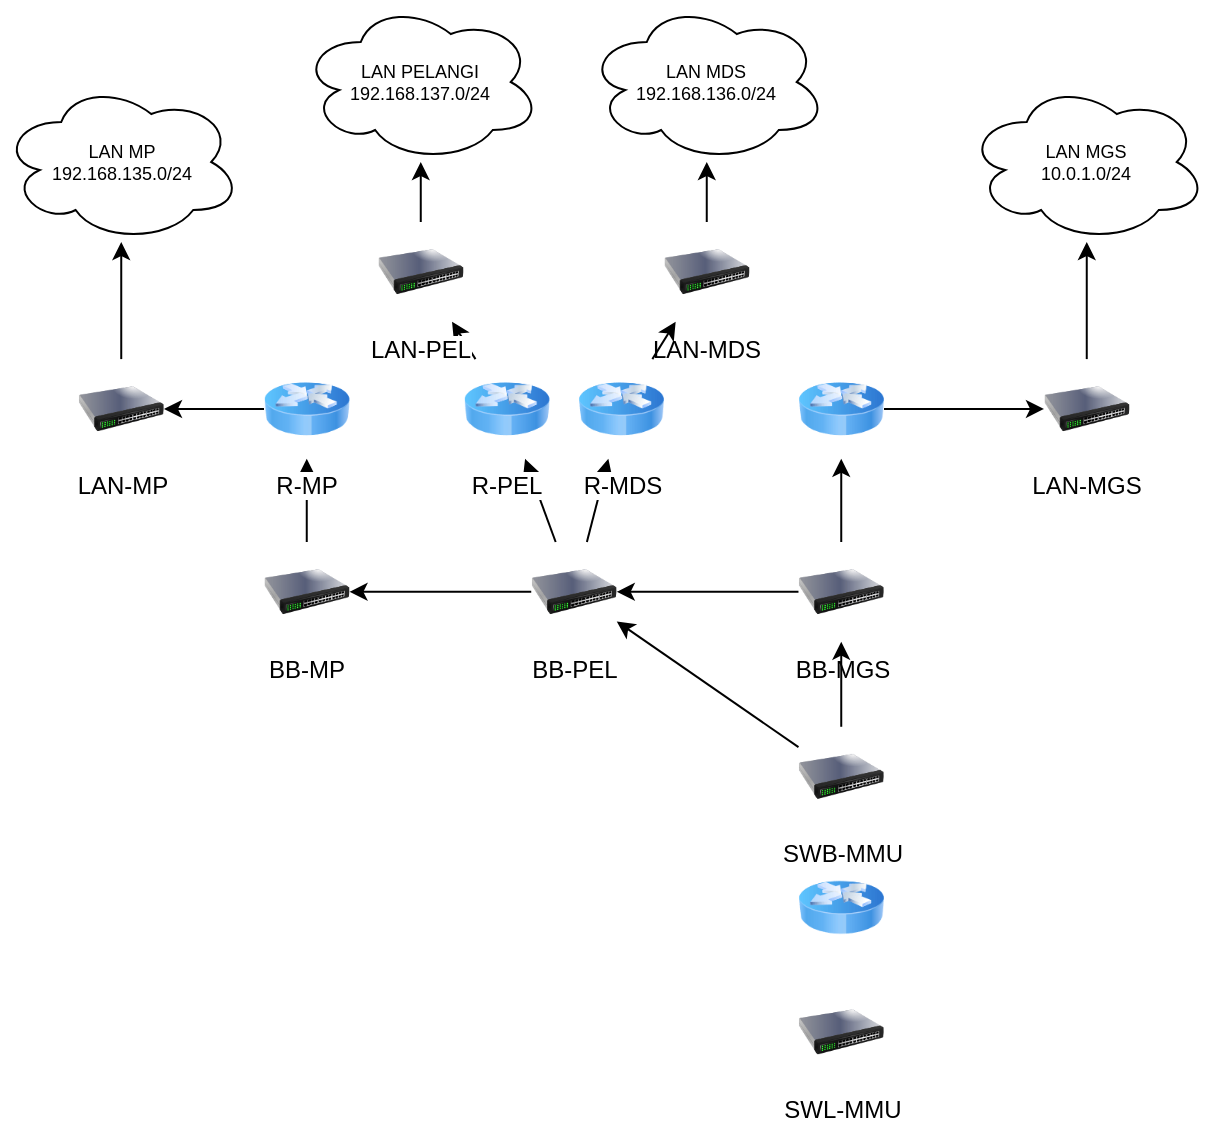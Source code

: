 <mxfile version="22.0.3" type="github">
  <diagram name="Page-1" id="7uUNHB3D6bnJ25_Q-u6E">
    <mxGraphModel dx="548" dy="309" grid="1" gridSize="10" guides="1" tooltips="1" connect="1" arrows="1" fold="1" page="1" pageScale="1" pageWidth="1100" pageHeight="850" math="0" shadow="0">
      <root>
        <mxCell id="0" />
        <mxCell id="1" parent="0" />
        <mxCell id="XazhhFK-lQimcf8I5ejK-28" value="LAN MP&lt;br style=&quot;font-size: 9px;&quot;&gt;192.168.135.0/24" style="ellipse;shape=cloud;whiteSpace=wrap;html=1;fontSize=9;" vertex="1" parent="1">
          <mxGeometry x="318.62" y="190.0" width="120" height="80" as="geometry" />
        </mxCell>
        <mxCell id="XazhhFK-lQimcf8I5ejK-29" value="LAN PELANGI&lt;br style=&quot;font-size: 9px;&quot;&gt;192.168.137.0/24" style="ellipse;shape=cloud;whiteSpace=wrap;html=1;fontSize=9;" vertex="1" parent="1">
          <mxGeometry x="468.38" y="150" width="120" height="80" as="geometry" />
        </mxCell>
        <mxCell id="XazhhFK-lQimcf8I5ejK-1" value="SWB-MMU" style="image;html=1;image=img/lib/clip_art/networking/Switch_128x128.png" vertex="1" parent="1">
          <mxGeometry x="717.241" y="512.391" width="42.759" height="49.855" as="geometry" />
        </mxCell>
        <mxCell id="XazhhFK-lQimcf8I5ejK-33" style="edgeStyle=none;rounded=0;orthogonalLoop=1;jettySize=auto;html=1;" edge="1" parent="1" source="XazhhFK-lQimcf8I5ejK-2" target="XazhhFK-lQimcf8I5ejK-19">
          <mxGeometry relative="1" as="geometry" />
        </mxCell>
        <mxCell id="XazhhFK-lQimcf8I5ejK-47" style="edgeStyle=none;rounded=0;orthogonalLoop=1;jettySize=auto;html=1;" edge="1" parent="1" source="XazhhFK-lQimcf8I5ejK-2" target="XazhhFK-lQimcf8I5ejK-46">
          <mxGeometry relative="1" as="geometry" />
        </mxCell>
        <mxCell id="XazhhFK-lQimcf8I5ejK-2" value="BB-PEL" style="image;html=1;image=img/lib/clip_art/networking/Switch_128x128.png" vertex="1" parent="1">
          <mxGeometry x="583.621" y="420.0" width="42.759" height="49.855" as="geometry" />
        </mxCell>
        <mxCell id="XazhhFK-lQimcf8I5ejK-13" style="edgeStyle=none;rounded=0;orthogonalLoop=1;jettySize=auto;html=1;" edge="1" parent="1" source="XazhhFK-lQimcf8I5ejK-1" target="XazhhFK-lQimcf8I5ejK-2">
          <mxGeometry relative="1" as="geometry" />
        </mxCell>
        <mxCell id="XazhhFK-lQimcf8I5ejK-15" style="edgeStyle=none;rounded=0;orthogonalLoop=1;jettySize=auto;html=1;" edge="1" parent="1" source="XazhhFK-lQimcf8I5ejK-3" target="XazhhFK-lQimcf8I5ejK-2">
          <mxGeometry relative="1" as="geometry" />
        </mxCell>
        <mxCell id="XazhhFK-lQimcf8I5ejK-34" style="edgeStyle=none;rounded=0;orthogonalLoop=1;jettySize=auto;html=1;" edge="1" parent="1" source="XazhhFK-lQimcf8I5ejK-3" target="XazhhFK-lQimcf8I5ejK-22">
          <mxGeometry relative="1" as="geometry" />
        </mxCell>
        <mxCell id="XazhhFK-lQimcf8I5ejK-3" value="BB-MGS" style="image;html=1;image=img/lib/clip_art/networking/Switch_128x128.png" vertex="1" parent="1">
          <mxGeometry x="717.241" y="420.0" width="42.759" height="49.855" as="geometry" />
        </mxCell>
        <mxCell id="XazhhFK-lQimcf8I5ejK-14" style="edgeStyle=none;rounded=0;orthogonalLoop=1;jettySize=auto;html=1;" edge="1" parent="1" source="XazhhFK-lQimcf8I5ejK-1" target="XazhhFK-lQimcf8I5ejK-3">
          <mxGeometry relative="1" as="geometry" />
        </mxCell>
        <mxCell id="XazhhFK-lQimcf8I5ejK-32" style="edgeStyle=none;rounded=0;orthogonalLoop=1;jettySize=auto;html=1;" edge="1" parent="1" source="XazhhFK-lQimcf8I5ejK-4" target="XazhhFK-lQimcf8I5ejK-21">
          <mxGeometry relative="1" as="geometry" />
        </mxCell>
        <mxCell id="XazhhFK-lQimcf8I5ejK-4" value="BB-MP" style="image;html=1;image=img/lib/clip_art/networking/Switch_128x128.png" vertex="1" parent="1">
          <mxGeometry x="450" y="420.0" width="42.759" height="49.855" as="geometry" />
        </mxCell>
        <mxCell id="XazhhFK-lQimcf8I5ejK-16" style="edgeStyle=none;rounded=0;orthogonalLoop=1;jettySize=auto;html=1;" edge="1" parent="1" source="XazhhFK-lQimcf8I5ejK-2" target="XazhhFK-lQimcf8I5ejK-4">
          <mxGeometry relative="1" as="geometry" />
        </mxCell>
        <mxCell id="XazhhFK-lQimcf8I5ejK-40" style="edgeStyle=none;rounded=0;orthogonalLoop=1;jettySize=auto;html=1;" edge="1" parent="1" source="XazhhFK-lQimcf8I5ejK-19" target="XazhhFK-lQimcf8I5ejK-35">
          <mxGeometry relative="1" as="geometry" />
        </mxCell>
        <mxCell id="XazhhFK-lQimcf8I5ejK-19" value="R-PEL" style="image;html=1;image=img/lib/clip_art/networking/Router_Icon_128x128.png" vertex="1" parent="1">
          <mxGeometry x="550.001" y="328.551" width="42.759" height="49.855" as="geometry" />
        </mxCell>
        <mxCell id="XazhhFK-lQimcf8I5ejK-20" value="" style="image;html=1;image=img/lib/clip_art/networking/Router_Icon_128x128.png" vertex="1" parent="1">
          <mxGeometry x="717.241" y="577.826" width="42.759" height="49.855" as="geometry" />
        </mxCell>
        <mxCell id="XazhhFK-lQimcf8I5ejK-31" style="edgeStyle=none;rounded=0;orthogonalLoop=1;jettySize=auto;html=1;" edge="1" parent="1" source="XazhhFK-lQimcf8I5ejK-21" target="XazhhFK-lQimcf8I5ejK-23">
          <mxGeometry relative="1" as="geometry" />
        </mxCell>
        <mxCell id="XazhhFK-lQimcf8I5ejK-21" value="R-MP" style="image;html=1;image=img/lib/clip_art/networking/Router_Icon_128x128.png" vertex="1" parent="1">
          <mxGeometry x="450" y="328.551" width="42.759" height="49.855" as="geometry" />
        </mxCell>
        <mxCell id="XazhhFK-lQimcf8I5ejK-41" value="" style="edgeStyle=none;rounded=0;orthogonalLoop=1;jettySize=auto;html=1;" edge="1" parent="1" source="XazhhFK-lQimcf8I5ejK-22" target="XazhhFK-lQimcf8I5ejK-25">
          <mxGeometry relative="1" as="geometry" />
        </mxCell>
        <mxCell id="XazhhFK-lQimcf8I5ejK-22" value="" style="image;html=1;image=img/lib/clip_art/networking/Router_Icon_128x128.png" vertex="1" parent="1">
          <mxGeometry x="717.241" y="328.551" width="42.759" height="49.855" as="geometry" />
        </mxCell>
        <mxCell id="XazhhFK-lQimcf8I5ejK-23" value="LAN-MP" style="image;html=1;image=img/lib/clip_art/networking/Switch_128x128.png" vertex="1" parent="1">
          <mxGeometry x="357.24" y="328.55" width="42.759" height="49.855" as="geometry" />
        </mxCell>
        <mxCell id="XazhhFK-lQimcf8I5ejK-38" value="" style="edgeStyle=none;rounded=0;orthogonalLoop=1;jettySize=auto;html=1;" edge="1" parent="1" source="XazhhFK-lQimcf8I5ejK-24" target="XazhhFK-lQimcf8I5ejK-37">
          <mxGeometry relative="1" as="geometry" />
        </mxCell>
        <mxCell id="XazhhFK-lQimcf8I5ejK-24" value="LAN-MDS" style="image;html=1;image=img/lib/clip_art/networking/Switch_128x128.png" vertex="1" parent="1">
          <mxGeometry x="650.001" y="260" width="42.759" height="49.855" as="geometry" />
        </mxCell>
        <mxCell id="XazhhFK-lQimcf8I5ejK-25" value="LAN-MGS" style="image;html=1;image=img/lib/clip_art/networking/Switch_128x128.png" vertex="1" parent="1">
          <mxGeometry x="840.001" y="328.55" width="42.759" height="49.855" as="geometry" />
        </mxCell>
        <mxCell id="XazhhFK-lQimcf8I5ejK-26" value="SWL-MMU" style="image;html=1;image=img/lib/clip_art/networking/Switch_128x128.png" vertex="1" parent="1">
          <mxGeometry x="717.241" y="640.145" width="42.759" height="49.855" as="geometry" />
        </mxCell>
        <mxCell id="XazhhFK-lQimcf8I5ejK-30" style="edgeStyle=none;rounded=0;orthogonalLoop=1;jettySize=auto;html=1;" edge="1" parent="1" source="XazhhFK-lQimcf8I5ejK-23" target="XazhhFK-lQimcf8I5ejK-28">
          <mxGeometry relative="1" as="geometry" />
        </mxCell>
        <mxCell id="XazhhFK-lQimcf8I5ejK-36" style="edgeStyle=none;rounded=0;orthogonalLoop=1;jettySize=auto;html=1;" edge="1" parent="1" source="XazhhFK-lQimcf8I5ejK-35" target="XazhhFK-lQimcf8I5ejK-29">
          <mxGeometry relative="1" as="geometry" />
        </mxCell>
        <mxCell id="XazhhFK-lQimcf8I5ejK-35" value="LAN-PEL" style="image;html=1;image=img/lib/clip_art/networking/Switch_128x128.png" vertex="1" parent="1">
          <mxGeometry x="507.001" y="260" width="42.759" height="49.855" as="geometry" />
        </mxCell>
        <mxCell id="XazhhFK-lQimcf8I5ejK-37" value="LAN MDS&lt;br style=&quot;font-size: 9px;&quot;&gt;192.168.136.0/24" style="ellipse;shape=cloud;whiteSpace=wrap;html=1;fontSize=9;" vertex="1" parent="1">
          <mxGeometry x="611.38" y="150" width="120" height="80" as="geometry" />
        </mxCell>
        <mxCell id="XazhhFK-lQimcf8I5ejK-42" value="LAN MGS&lt;br style=&quot;font-size: 9px;&quot;&gt;10.0.1.0/24" style="ellipse;shape=cloud;whiteSpace=wrap;html=1;fontSize=9;" vertex="1" parent="1">
          <mxGeometry x="801.38" y="190.0" width="120" height="80" as="geometry" />
        </mxCell>
        <mxCell id="XazhhFK-lQimcf8I5ejK-43" style="edgeStyle=none;rounded=0;orthogonalLoop=1;jettySize=auto;html=1;" edge="1" target="XazhhFK-lQimcf8I5ejK-42" parent="1" source="XazhhFK-lQimcf8I5ejK-25">
          <mxGeometry relative="1" as="geometry">
            <mxPoint x="861.76" y="329" as="sourcePoint" />
          </mxGeometry>
        </mxCell>
        <mxCell id="XazhhFK-lQimcf8I5ejK-48" style="edgeStyle=none;rounded=0;orthogonalLoop=1;jettySize=auto;html=1;" edge="1" parent="1" source="XazhhFK-lQimcf8I5ejK-46" target="XazhhFK-lQimcf8I5ejK-24">
          <mxGeometry relative="1" as="geometry" />
        </mxCell>
        <mxCell id="XazhhFK-lQimcf8I5ejK-46" value="R-MDS" style="image;html=1;image=img/lib/clip_art/networking/Router_Icon_128x128.png" vertex="1" parent="1">
          <mxGeometry x="607.241" y="328.551" width="42.759" height="49.855" as="geometry" />
        </mxCell>
      </root>
    </mxGraphModel>
  </diagram>
</mxfile>
